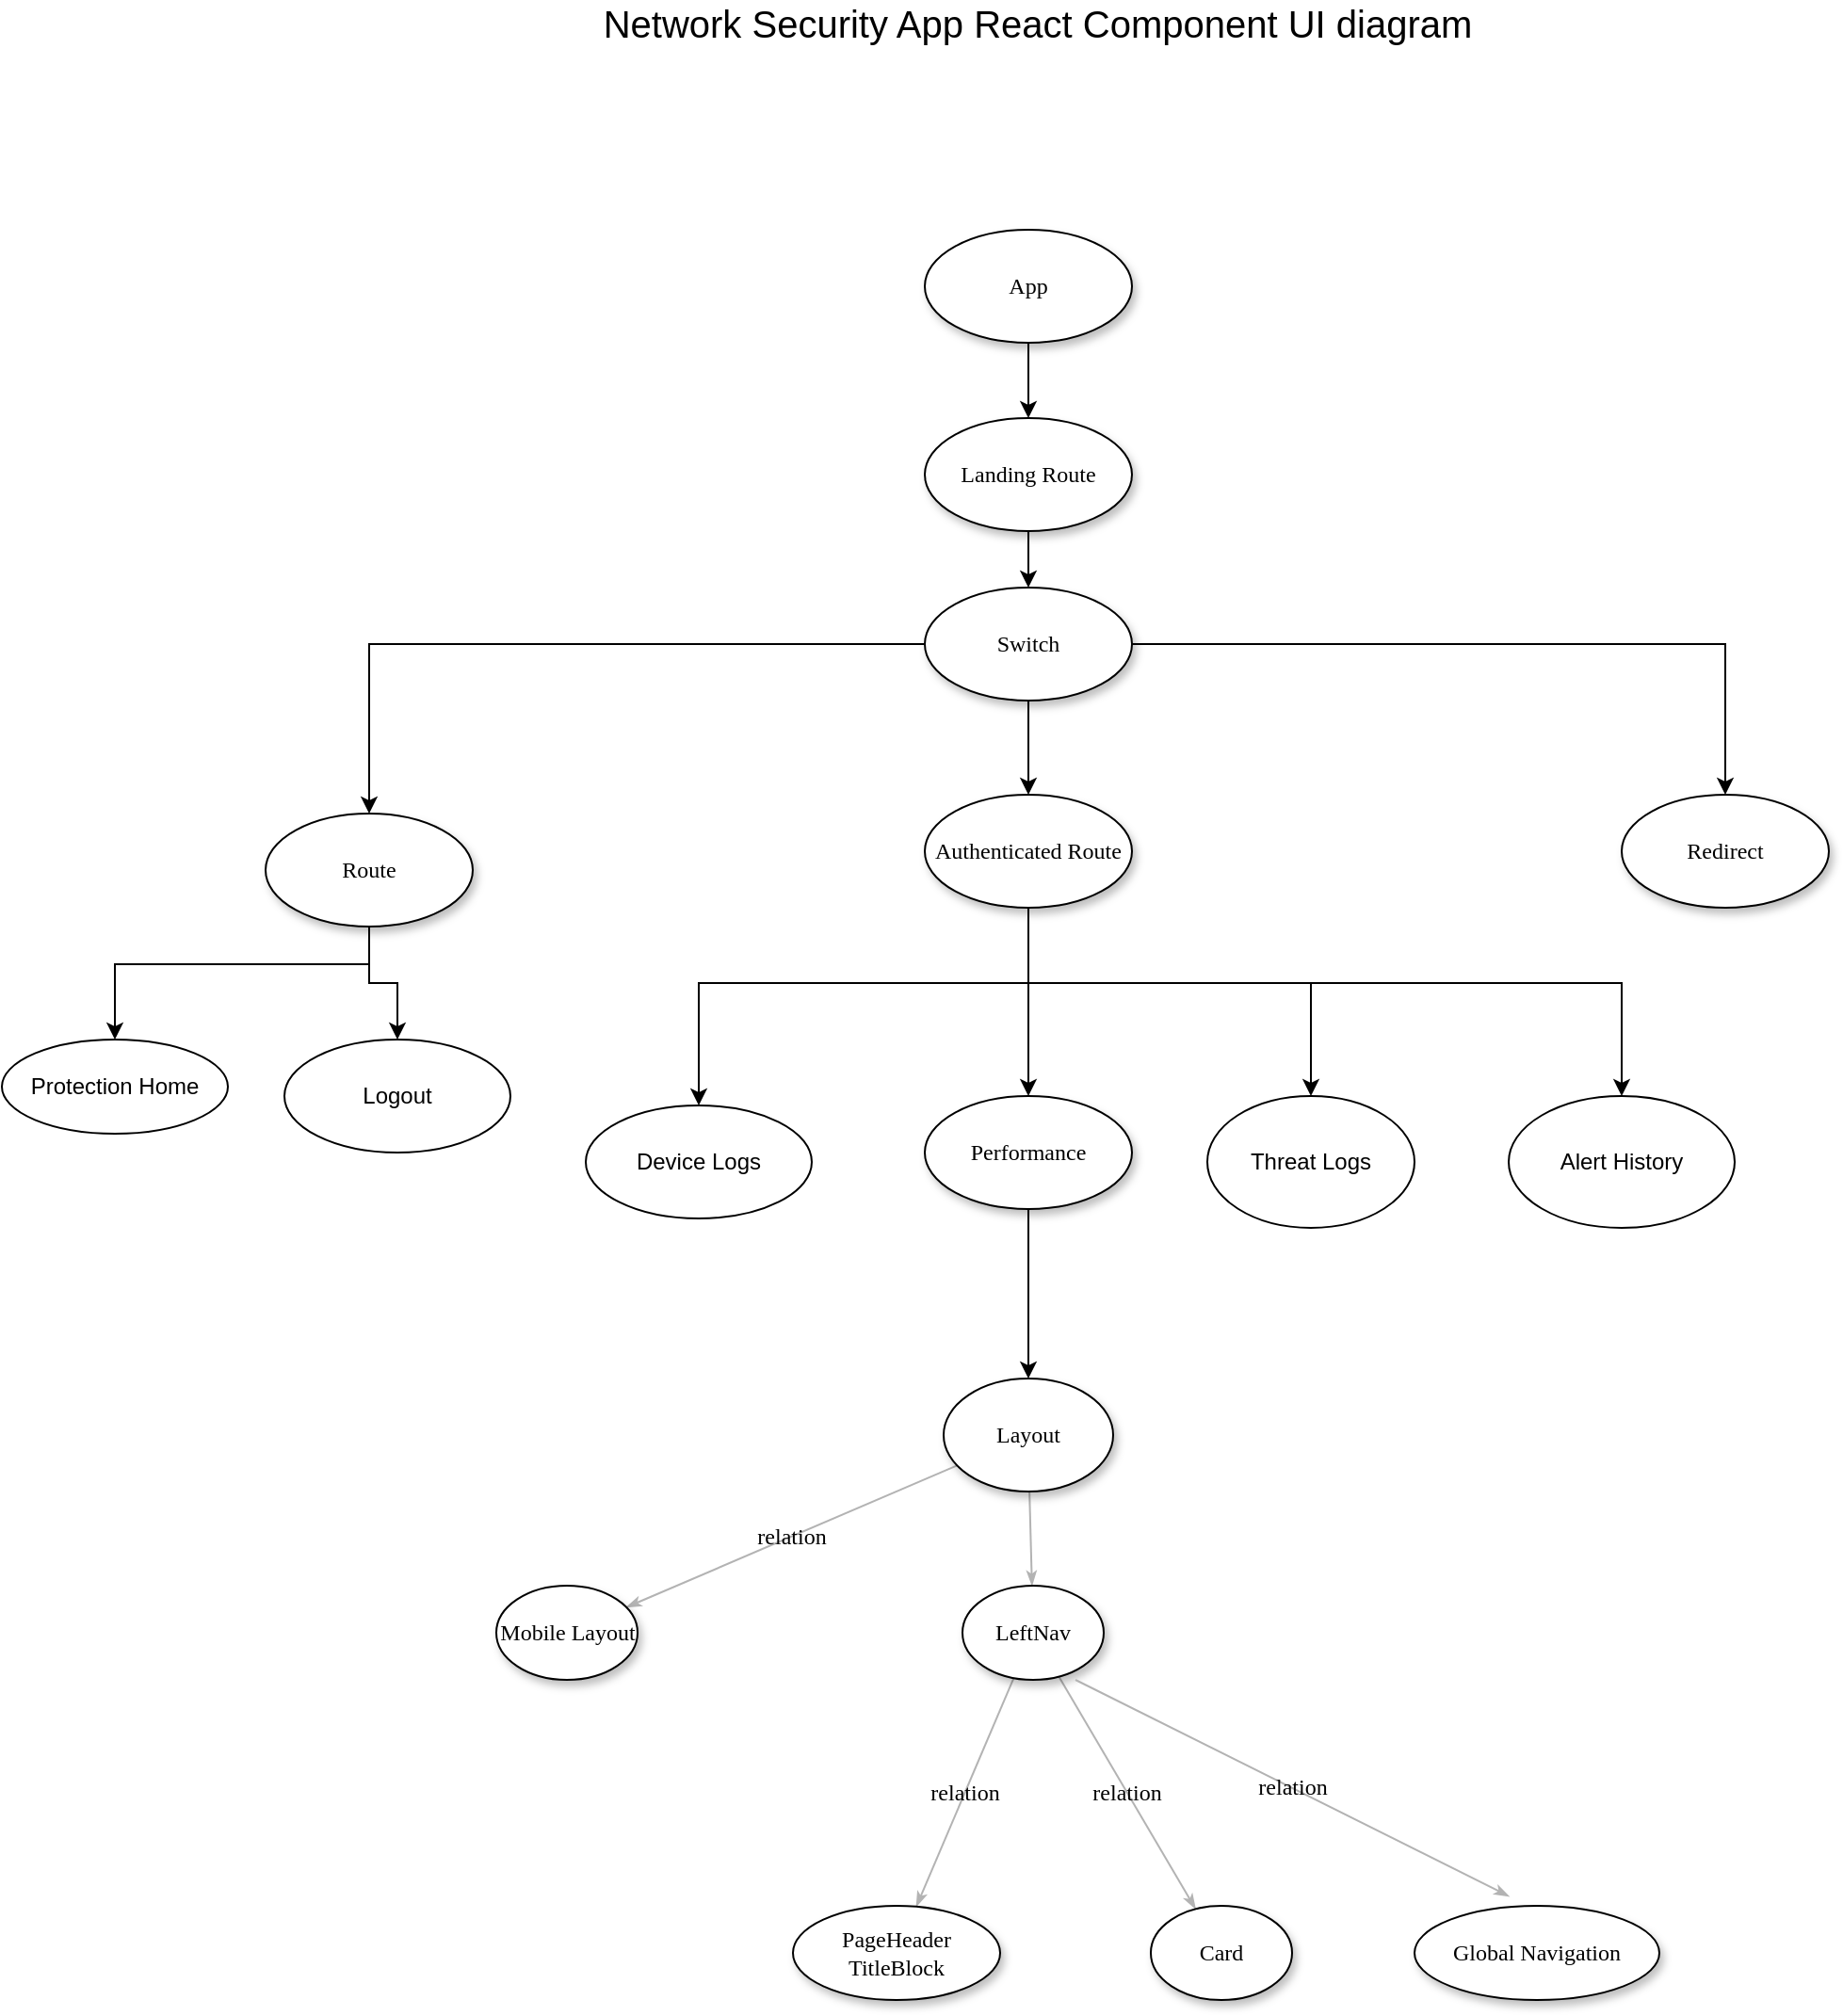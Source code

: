 <mxfile version="14.4.4" type="github">
  <diagram name="Page-1" id="42789a77-a242-8287-6e28-9cd8cfd52e62">
    <mxGraphModel dx="913" dy="1342" grid="1" gridSize="10" guides="1" tooltips="1" connect="1" arrows="1" fold="1" page="1" pageScale="1" pageWidth="1100" pageHeight="850" background="#ffffff" math="0" shadow="0">
      <root>
        <mxCell id="0" />
        <mxCell id="1" parent="0" />
        <mxCell id="Q6YV-AhHRd9khnx2x_jg-10" value="" style="edgeStyle=orthogonalEdgeStyle;rounded=0;orthogonalLoop=1;jettySize=auto;html=1;" edge="1" parent="1" source="Q6YV-AhHRd9khnx2x_jg-9" target="Q6YV-AhHRd9khnx2x_jg-7">
          <mxGeometry relative="1" as="geometry" />
        </mxCell>
        <mxCell id="1ea317790d2ca983-12" style="edgeStyle=none;rounded=1;html=1;labelBackgroundColor=none;startArrow=none;startFill=0;startSize=5;endArrow=classicThin;endFill=1;endSize=5;jettySize=auto;orthogonalLoop=1;strokeColor=#B3B3B3;strokeWidth=1;fontFamily=Verdana;fontSize=12" parent="1" source="1ea317790d2ca983-1" target="1ea317790d2ca983-2" edge="1">
          <mxGeometry relative="1" as="geometry" />
        </mxCell>
        <mxCell id="1ea317790d2ca983-13" value="relation" style="edgeStyle=none;rounded=1;html=1;labelBackgroundColor=none;startArrow=none;startFill=0;startSize=5;endArrow=classicThin;endFill=1;endSize=5;jettySize=auto;orthogonalLoop=1;strokeColor=#B3B3B3;strokeWidth=1;fontFamily=Verdana;fontSize=12" parent="1" source="1ea317790d2ca983-1" target="1ea317790d2ca983-9" edge="1">
          <mxGeometry relative="1" as="geometry" />
        </mxCell>
        <mxCell id="Q6YV-AhHRd9khnx2x_jg-2" value="" style="edgeStyle=orthogonalEdgeStyle;rounded=0;orthogonalLoop=1;jettySize=auto;html=1;" edge="1" parent="1" source="Q6YV-AhHRd9khnx2x_jg-1" target="1ea317790d2ca983-1">
          <mxGeometry relative="1" as="geometry" />
        </mxCell>
        <mxCell id="1ea317790d2ca983-1" value="Layout" style="ellipse;whiteSpace=wrap;html=1;rounded=0;shadow=1;comic=0;labelBackgroundColor=none;strokeWidth=1;fontFamily=Verdana;fontSize=12;align=center;" parent="1" vertex="1">
          <mxGeometry x="540" y="40" width="90" height="60" as="geometry" />
        </mxCell>
        <mxCell id="1ea317790d2ca983-21" value="relation" style="edgeStyle=none;rounded=1;html=1;labelBackgroundColor=none;startArrow=none;startFill=0;startSize=5;endArrow=classicThin;endFill=1;endSize=5;jettySize=auto;orthogonalLoop=1;strokeColor=#B3B3B3;strokeWidth=1;fontFamily=Verdana;fontSize=12" parent="1" source="1ea317790d2ca983-2" target="1ea317790d2ca983-7" edge="1">
          <mxGeometry relative="1" as="geometry" />
        </mxCell>
        <mxCell id="1ea317790d2ca983-22" value="relation" style="edgeStyle=none;rounded=1;html=1;labelBackgroundColor=none;startArrow=none;startFill=0;startSize=5;endArrow=classicThin;endFill=1;endSize=5;jettySize=auto;orthogonalLoop=1;strokeColor=#B3B3B3;strokeWidth=1;fontFamily=Verdana;fontSize=12" parent="1" source="1ea317790d2ca983-2" target="1ea317790d2ca983-6" edge="1">
          <mxGeometry relative="1" as="geometry" />
        </mxCell>
        <mxCell id="1ea317790d2ca983-2" value="LeftNav" style="ellipse;whiteSpace=wrap;html=1;rounded=0;shadow=1;comic=0;labelBackgroundColor=none;strokeWidth=1;fontFamily=Verdana;fontSize=12;align=center;" parent="1" vertex="1">
          <mxGeometry x="550" y="150" width="75" height="50" as="geometry" />
        </mxCell>
        <mxCell id="1ea317790d2ca983-6" value="&lt;span&gt;Card&lt;/span&gt;" style="ellipse;whiteSpace=wrap;html=1;rounded=0;shadow=1;comic=0;labelBackgroundColor=none;strokeWidth=1;fontFamily=Verdana;fontSize=12;align=center;" parent="1" vertex="1">
          <mxGeometry x="650" y="320" width="75" height="50" as="geometry" />
        </mxCell>
        <mxCell id="1ea317790d2ca983-7" value="&lt;span&gt;PageHeader TitleBlock&lt;/span&gt;" style="ellipse;whiteSpace=wrap;html=1;rounded=0;shadow=1;comic=0;labelBackgroundColor=none;strokeWidth=1;fontFamily=Verdana;fontSize=12;align=center;" parent="1" vertex="1">
          <mxGeometry x="460" y="320" width="110" height="50" as="geometry" />
        </mxCell>
        <mxCell id="1ea317790d2ca983-9" value="Mobile Layout" style="ellipse;whiteSpace=wrap;html=1;rounded=0;shadow=1;comic=0;labelBackgroundColor=none;strokeWidth=1;fontFamily=Verdana;fontSize=12;align=center;" parent="1" vertex="1">
          <mxGeometry x="302.5" y="150" width="75" height="50" as="geometry" />
        </mxCell>
        <mxCell id="Q6YV-AhHRd9khnx2x_jg-4" value="" style="edgeStyle=orthogonalEdgeStyle;rounded=0;orthogonalLoop=1;jettySize=auto;html=1;" edge="1" parent="1" source="Q6YV-AhHRd9khnx2x_jg-3" target="Q6YV-AhHRd9khnx2x_jg-1">
          <mxGeometry relative="1" as="geometry" />
        </mxCell>
        <mxCell id="Q6YV-AhHRd9khnx2x_jg-1" value="Performance" style="ellipse;whiteSpace=wrap;html=1;rounded=0;shadow=1;comic=0;labelBackgroundColor=none;strokeWidth=1;fontFamily=Verdana;fontSize=12;align=center;" vertex="1" parent="1">
          <mxGeometry x="530" y="-110" width="110" height="60" as="geometry" />
        </mxCell>
        <mxCell id="Q6YV-AhHRd9khnx2x_jg-6" value="" style="edgeStyle=orthogonalEdgeStyle;rounded=0;orthogonalLoop=1;jettySize=auto;html=1;" edge="1" parent="1" source="Q6YV-AhHRd9khnx2x_jg-5" target="Q6YV-AhHRd9khnx2x_jg-3">
          <mxGeometry relative="1" as="geometry" />
        </mxCell>
        <mxCell id="Q6YV-AhHRd9khnx2x_jg-20" value="" style="edgeStyle=orthogonalEdgeStyle;rounded=0;orthogonalLoop=1;jettySize=auto;html=1;entryX=0.5;entryY=0;entryDx=0;entryDy=0;" edge="1" parent="1" source="Q6YV-AhHRd9khnx2x_jg-3" target="Q6YV-AhHRd9khnx2x_jg-19">
          <mxGeometry relative="1" as="geometry">
            <mxPoint x="445" y="-160" as="targetPoint" />
            <Array as="points">
              <mxPoint x="585" y="-170" />
              <mxPoint x="410" y="-170" />
            </Array>
          </mxGeometry>
        </mxCell>
        <mxCell id="Q6YV-AhHRd9khnx2x_jg-21" value="" style="edgeStyle=orthogonalEdgeStyle;rounded=0;orthogonalLoop=1;jettySize=auto;html=1;" edge="1" parent="1" source="Q6YV-AhHRd9khnx2x_jg-3" target="Q6YV-AhHRd9khnx2x_jg-22">
          <mxGeometry relative="1" as="geometry">
            <mxPoint x="710" y="-90" as="targetPoint" />
            <Array as="points">
              <mxPoint x="585" y="-170" />
              <mxPoint x="735" y="-170" />
            </Array>
          </mxGeometry>
        </mxCell>
        <mxCell id="Q6YV-AhHRd9khnx2x_jg-23" value="" style="edgeStyle=orthogonalEdgeStyle;rounded=0;orthogonalLoop=1;jettySize=auto;html=1;" edge="1" parent="1" source="Q6YV-AhHRd9khnx2x_jg-3" target="Q6YV-AhHRd9khnx2x_jg-24">
          <mxGeometry relative="1" as="geometry">
            <mxPoint x="850" y="-110" as="targetPoint" />
            <Array as="points">
              <mxPoint x="585" y="-170" />
              <mxPoint x="900" y="-170" />
            </Array>
          </mxGeometry>
        </mxCell>
        <mxCell id="Q6YV-AhHRd9khnx2x_jg-3" value="Authenticated Route" style="ellipse;whiteSpace=wrap;html=1;rounded=0;shadow=1;comic=0;labelBackgroundColor=none;strokeWidth=1;fontFamily=Verdana;fontSize=12;align=center;" vertex="1" parent="1">
          <mxGeometry x="530" y="-270" width="110" height="60" as="geometry" />
        </mxCell>
        <mxCell id="Q6YV-AhHRd9khnx2x_jg-8" value="" style="edgeStyle=orthogonalEdgeStyle;rounded=0;orthogonalLoop=1;jettySize=auto;html=1;" edge="1" parent="1" source="Q6YV-AhHRd9khnx2x_jg-7" target="Q6YV-AhHRd9khnx2x_jg-5">
          <mxGeometry relative="1" as="geometry" />
        </mxCell>
        <mxCell id="Q6YV-AhHRd9khnx2x_jg-12" value="" style="edgeStyle=orthogonalEdgeStyle;rounded=0;orthogonalLoop=1;jettySize=auto;html=1;" edge="1" parent="1" source="Q6YV-AhHRd9khnx2x_jg-5" target="Q6YV-AhHRd9khnx2x_jg-11">
          <mxGeometry relative="1" as="geometry" />
        </mxCell>
        <mxCell id="Q6YV-AhHRd9khnx2x_jg-14" value="" style="edgeStyle=orthogonalEdgeStyle;rounded=0;orthogonalLoop=1;jettySize=auto;html=1;" edge="1" parent="1" source="Q6YV-AhHRd9khnx2x_jg-5" target="Q6YV-AhHRd9khnx2x_jg-13">
          <mxGeometry relative="1" as="geometry" />
        </mxCell>
        <mxCell id="Q6YV-AhHRd9khnx2x_jg-5" value="Switch" style="ellipse;whiteSpace=wrap;html=1;rounded=0;shadow=1;comic=0;labelBackgroundColor=none;strokeWidth=1;fontFamily=Verdana;fontSize=12;align=center;" vertex="1" parent="1">
          <mxGeometry x="530" y="-380" width="110" height="60" as="geometry" />
        </mxCell>
        <mxCell id="Q6YV-AhHRd9khnx2x_jg-7" value="Landing Route" style="ellipse;whiteSpace=wrap;html=1;rounded=0;shadow=1;comic=0;labelBackgroundColor=none;strokeWidth=1;fontFamily=Verdana;fontSize=12;align=center;" vertex="1" parent="1">
          <mxGeometry x="530" y="-470" width="110" height="60" as="geometry" />
        </mxCell>
        <mxCell id="Q6YV-AhHRd9khnx2x_jg-9" value="App" style="ellipse;whiteSpace=wrap;html=1;rounded=0;shadow=1;comic=0;labelBackgroundColor=none;strokeWidth=1;fontFamily=Verdana;fontSize=12;align=center;" vertex="1" parent="1">
          <mxGeometry x="530" y="-570" width="110" height="60" as="geometry" />
        </mxCell>
        <mxCell id="Q6YV-AhHRd9khnx2x_jg-27" value="" style="edgeStyle=orthogonalEdgeStyle;rounded=0;orthogonalLoop=1;jettySize=auto;html=1;" edge="1" parent="1" source="Q6YV-AhHRd9khnx2x_jg-11" target="Q6YV-AhHRd9khnx2x_jg-26">
          <mxGeometry relative="1" as="geometry" />
        </mxCell>
        <mxCell id="Q6YV-AhHRd9khnx2x_jg-11" value="Route" style="ellipse;whiteSpace=wrap;html=1;rounded=0;shadow=1;comic=0;labelBackgroundColor=none;strokeWidth=1;fontFamily=Verdana;fontSize=12;align=center;" vertex="1" parent="1">
          <mxGeometry x="180" y="-260" width="110" height="60" as="geometry" />
        </mxCell>
        <mxCell id="Q6YV-AhHRd9khnx2x_jg-13" value="Redirect" style="ellipse;whiteSpace=wrap;html=1;rounded=0;shadow=1;comic=0;labelBackgroundColor=none;strokeWidth=1;fontFamily=Verdana;fontSize=12;align=center;" vertex="1" parent="1">
          <mxGeometry x="900" y="-270" width="110" height="60" as="geometry" />
        </mxCell>
        <mxCell id="Q6YV-AhHRd9khnx2x_jg-19" value="Device Logs" style="ellipse;whiteSpace=wrap;html=1;" vertex="1" parent="1">
          <mxGeometry x="350" y="-105" width="120" height="60" as="geometry" />
        </mxCell>
        <mxCell id="Q6YV-AhHRd9khnx2x_jg-22" value="Threat Logs" style="ellipse;whiteSpace=wrap;html=1;" vertex="1" parent="1">
          <mxGeometry x="680" y="-110" width="110" height="70" as="geometry" />
        </mxCell>
        <mxCell id="Q6YV-AhHRd9khnx2x_jg-24" value="Alert History" style="ellipse;whiteSpace=wrap;html=1;" vertex="1" parent="1">
          <mxGeometry x="840" y="-110" width="120" height="70" as="geometry" />
        </mxCell>
        <mxCell id="Q6YV-AhHRd9khnx2x_jg-25" value="Protection Home" style="ellipse;whiteSpace=wrap;html=1;" vertex="1" parent="1">
          <mxGeometry x="40" y="-140" width="120" height="50" as="geometry" />
        </mxCell>
        <mxCell id="Q6YV-AhHRd9khnx2x_jg-26" value="Logout" style="ellipse;whiteSpace=wrap;html=1;" vertex="1" parent="1">
          <mxGeometry x="190" y="-140" width="120" height="60" as="geometry" />
        </mxCell>
        <mxCell id="Q6YV-AhHRd9khnx2x_jg-28" value="" style="edgeStyle=orthogonalEdgeStyle;rounded=0;orthogonalLoop=1;jettySize=auto;html=1;entryX=0.5;entryY=0;entryDx=0;entryDy=0;" edge="1" parent="1" target="Q6YV-AhHRd9khnx2x_jg-25">
          <mxGeometry relative="1" as="geometry">
            <mxPoint x="235" y="-180" as="sourcePoint" />
            <mxPoint x="260" y="-130" as="targetPoint" />
            <Array as="points">
              <mxPoint x="187" y="-180" />
              <mxPoint x="100" y="-180" />
            </Array>
          </mxGeometry>
        </mxCell>
        <mxCell id="Q6YV-AhHRd9khnx2x_jg-29" value="&lt;span&gt;Global Navigation&lt;/span&gt;" style="ellipse;whiteSpace=wrap;html=1;rounded=0;shadow=1;comic=0;labelBackgroundColor=none;strokeWidth=1;fontFamily=Verdana;fontSize=12;align=center;" vertex="1" parent="1">
          <mxGeometry x="790" y="320" width="130" height="50" as="geometry" />
        </mxCell>
        <mxCell id="Q6YV-AhHRd9khnx2x_jg-30" value="relation" style="edgeStyle=none;rounded=1;html=1;labelBackgroundColor=none;startArrow=none;startFill=0;startSize=5;endArrow=classicThin;endFill=1;endSize=5;jettySize=auto;orthogonalLoop=1;strokeColor=#B3B3B3;strokeWidth=1;fontFamily=Verdana;fontSize=12;entryX=0.387;entryY=-0.1;entryDx=0;entryDy=0;entryPerimeter=0;exitX=0.8;exitY=1;exitDx=0;exitDy=0;exitPerimeter=0;" edge="1" parent="1" source="1ea317790d2ca983-2" target="Q6YV-AhHRd9khnx2x_jg-29">
          <mxGeometry relative="1" as="geometry">
            <mxPoint x="624.997" y="180.0" as="sourcePoint" />
            <mxPoint x="697.599" y="303.456" as="targetPoint" />
          </mxGeometry>
        </mxCell>
        <mxCell id="Q6YV-AhHRd9khnx2x_jg-31" value="&lt;font style=&quot;font-size: 20px&quot;&gt;Network Security App React Component UI diagram&lt;/font&gt;" style="text;html=1;strokeColor=none;fillColor=none;align=center;verticalAlign=middle;whiteSpace=wrap;rounded=0;" vertex="1" parent="1">
          <mxGeometry x="310" y="-690" width="560" height="20" as="geometry" />
        </mxCell>
      </root>
    </mxGraphModel>
  </diagram>
</mxfile>
